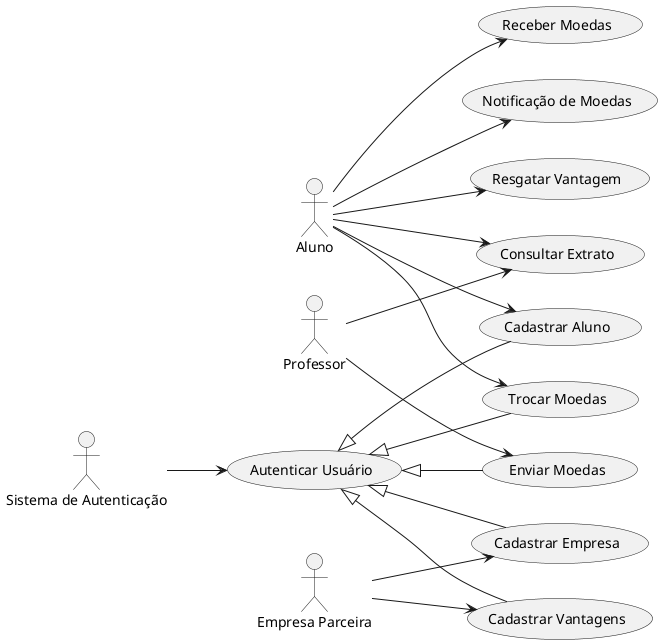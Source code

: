 @startuml
left to right direction

actor "Aluno" as aluno
actor "Professor" as professor
actor "Empresa Parceira" as empresa
actor "Sistema de Autenticação" as auth

usecase "Cadastrar Aluno" as UC01
usecase "Consultar Extrato" as UC02
usecase "Receber Moedas" as UC03
usecase "Trocar Moedas" as UC04
usecase "Notificação de Moedas" as UC05
usecase "Cadastrar Vantagens" as UC06
usecase "Resgatar Vantagem" as UC07
usecase "Enviar Moedas" as UC08
usecase "Cadastrar Empresa" as UC09
usecase "Autenticar Usuário" as UC10

aluno --> UC01
aluno --> UC02
aluno --> UC03
aluno --> UC04
aluno --> UC05
aluno --> UC07
professor --> UC02
professor --> UC08
empresa --> UC06
empresa --> UC09
UC10 <|-- UC01
UC10 <|-- UC08
UC10 <|-- UC04
UC10 <|-- UC06
UC10 <|-- UC09
auth --> UC10

@enduml
